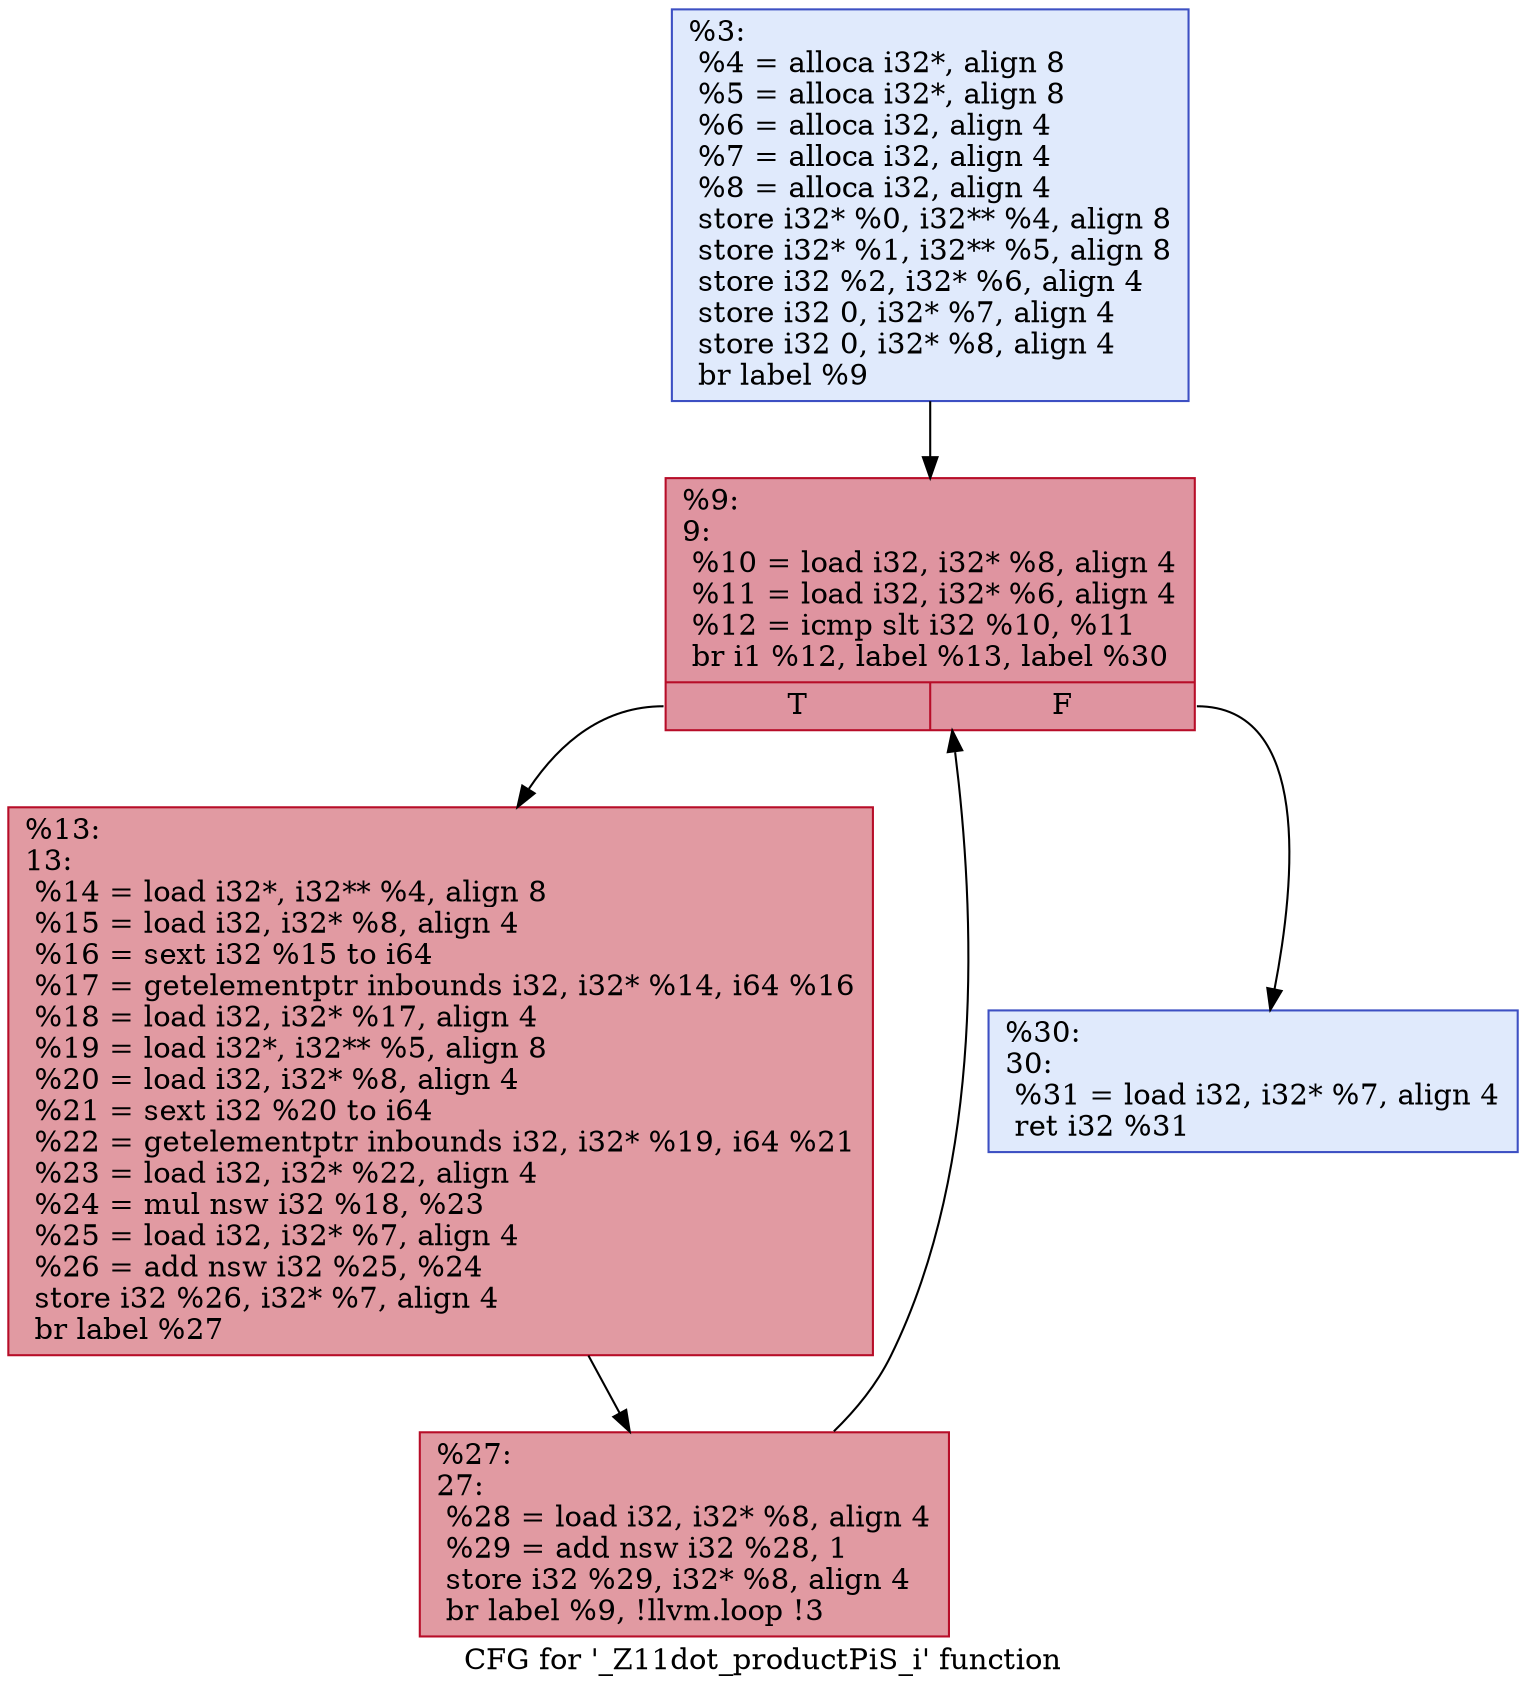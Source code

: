 digraph "CFG for '_Z11dot_productPiS_i' function" {
	label="CFG for '_Z11dot_productPiS_i' function";

	Node0x1f9ee611110 [shape=record,color="#3d50c3ff", style=filled, fillcolor="#b9d0f970",label="{%3:\l  %4 = alloca i32*, align 8\l  %5 = alloca i32*, align 8\l  %6 = alloca i32, align 4\l  %7 = alloca i32, align 4\l  %8 = alloca i32, align 4\l  store i32* %0, i32** %4, align 8\l  store i32* %1, i32** %5, align 8\l  store i32 %2, i32* %6, align 4\l  store i32 0, i32* %7, align 4\l  store i32 0, i32* %8, align 4\l  br label %9\l}"];
	Node0x1f9ee611110 -> Node0x1f9ee611200;
	Node0x1f9ee611200 [shape=record,color="#b70d28ff", style=filled, fillcolor="#b70d2870",label="{%9:\l9:                                                \l  %10 = load i32, i32* %8, align 4\l  %11 = load i32, i32* %6, align 4\l  %12 = icmp slt i32 %10, %11\l  br i1 %12, label %13, label %30\l|{<s0>T|<s1>F}}"];
	Node0x1f9ee611200:s0 -> Node0x1f9ee610b70;
	Node0x1f9ee611200:s1 -> Node0x1f9ee610ee0;
	Node0x1f9ee610b70 [shape=record,color="#b70d28ff", style=filled, fillcolor="#bb1b2c70",label="{%13:\l13:                                               \l  %14 = load i32*, i32** %4, align 8\l  %15 = load i32, i32* %8, align 4\l  %16 = sext i32 %15 to i64\l  %17 = getelementptr inbounds i32, i32* %14, i64 %16\l  %18 = load i32, i32* %17, align 4\l  %19 = load i32*, i32** %5, align 8\l  %20 = load i32, i32* %8, align 4\l  %21 = sext i32 %20 to i64\l  %22 = getelementptr inbounds i32, i32* %19, i64 %21\l  %23 = load i32, i32* %22, align 4\l  %24 = mul nsw i32 %18, %23\l  %25 = load i32, i32* %7, align 4\l  %26 = add nsw i32 %25, %24\l  store i32 %26, i32* %7, align 4\l  br label %27\l}"];
	Node0x1f9ee610b70 -> Node0x1f9ee611430;
	Node0x1f9ee611430 [shape=record,color="#b70d28ff", style=filled, fillcolor="#bb1b2c70",label="{%27:\l27:                                               \l  %28 = load i32, i32* %8, align 4\l  %29 = add nsw i32 %28, 1\l  store i32 %29, i32* %8, align 4\l  br label %9, !llvm.loop !3\l}"];
	Node0x1f9ee611430 -> Node0x1f9ee611200;
	Node0x1f9ee610ee0 [shape=record,color="#3d50c3ff", style=filled, fillcolor="#b9d0f970",label="{%30:\l30:                                               \l  %31 = load i32, i32* %7, align 4\l  ret i32 %31\l}"];
}
